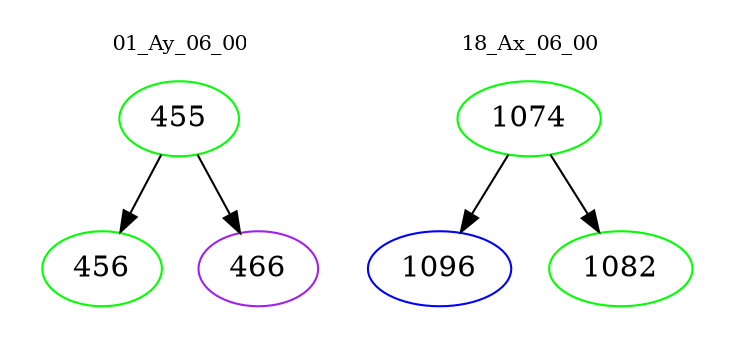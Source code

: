 digraph{
subgraph cluster_0 {
color = white
label = "01_Ay_06_00";
fontsize=10;
T0_455 [label="455", color="green"]
T0_455 -> T0_456 [color="black"]
T0_456 [label="456", color="green"]
T0_455 -> T0_466 [color="black"]
T0_466 [label="466", color="purple"]
}
subgraph cluster_1 {
color = white
label = "18_Ax_06_00";
fontsize=10;
T1_1074 [label="1074", color="green"]
T1_1074 -> T1_1096 [color="black"]
T1_1096 [label="1096", color="blue"]
T1_1074 -> T1_1082 [color="black"]
T1_1082 [label="1082", color="green"]
}
}
